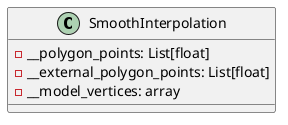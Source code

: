 @startuml
class SmoothInterpolation {
    - __polygon_points: List[float]
    - __external_polygon_points: List[float]
    - __model_vertices: array
}
@enduml